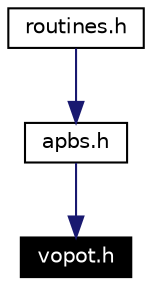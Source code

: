 digraph inheritance
{
  Node243 [shape="box",label="vopot.h",fontsize=10,height=0.2,width=0.4,fontname="Helvetica",color="black",style="filled" fontcolor="white"];
  Node244 -> Node243 [color="midnightblue",fontsize=10,style="solid",fontname="Helvetica"];
  Node244 [shape="box",label="apbs.h",fontsize=10,height=0.2,width=0.4,fontname="Helvetica",color="black",URL="$apbs_8h.html"];
  Node245 -> Node244 [color="midnightblue",fontsize=10,style="solid",fontname="Helvetica"];
  Node245 [shape="box",label="routines.h",fontsize=10,height=0.2,width=0.4,fontname="Helvetica",color="black",URL="$routines_8h.html"];
}
